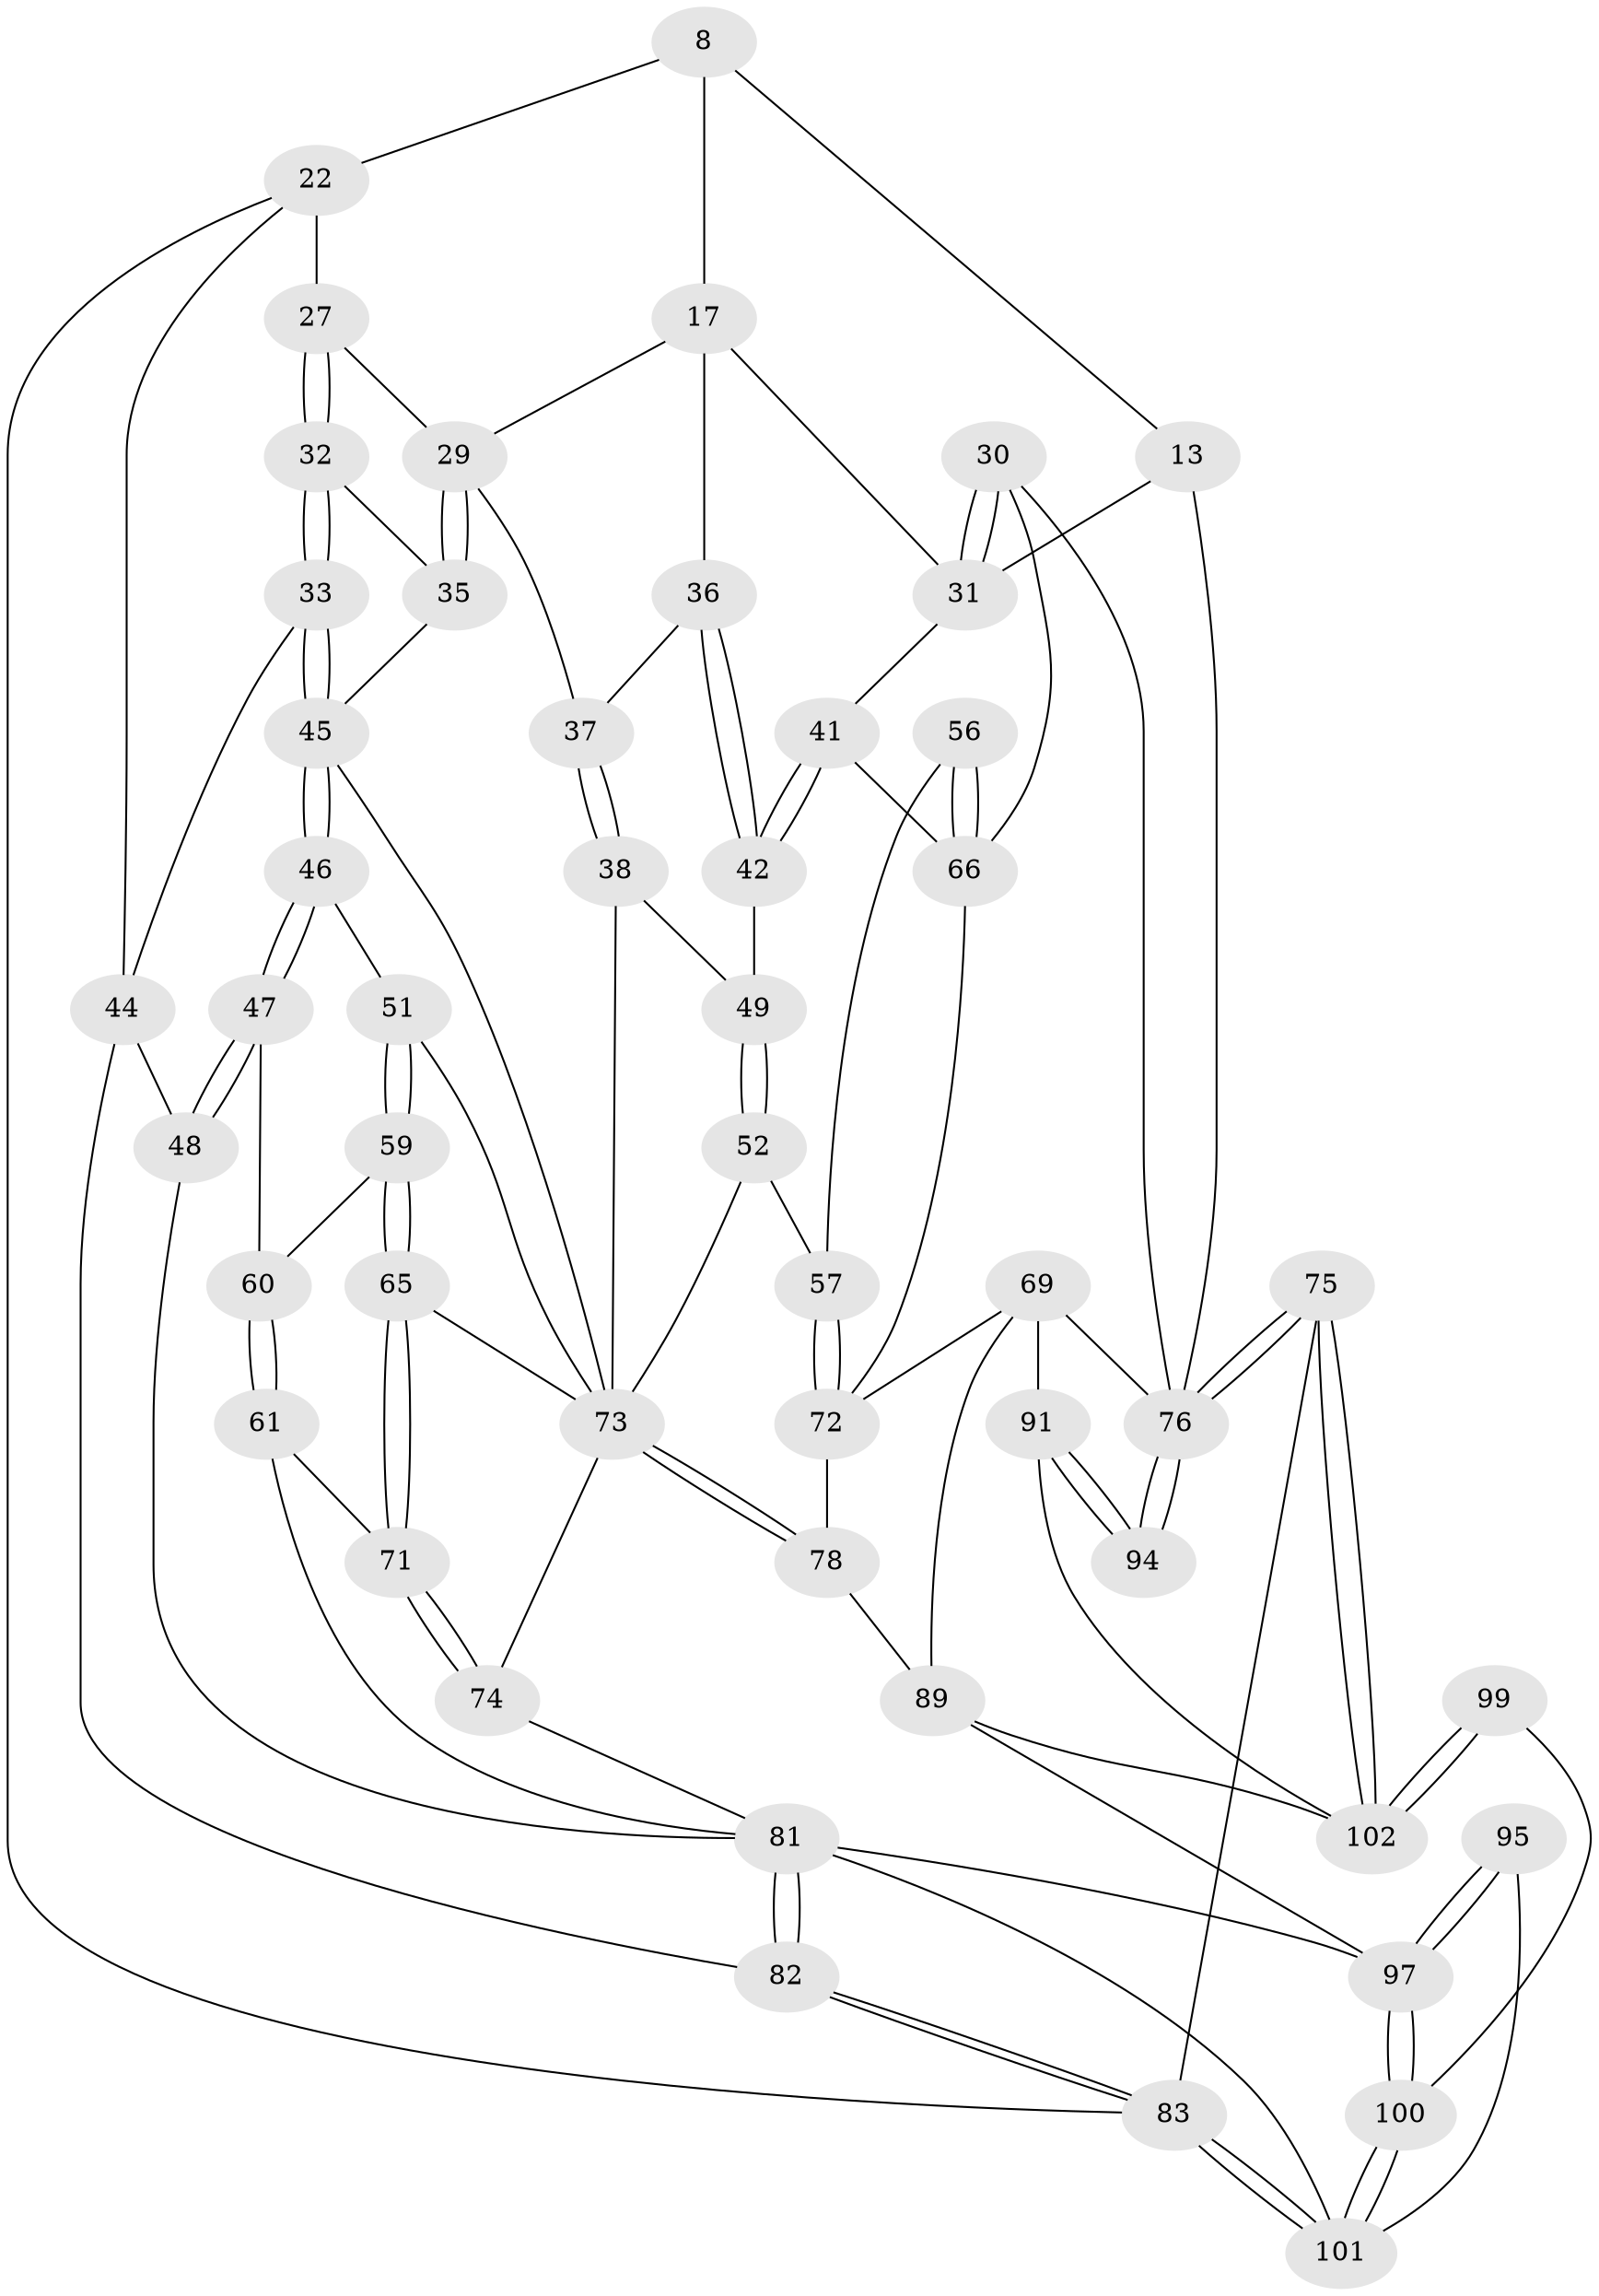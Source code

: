 // original degree distribution, {4: 0.19607843137254902, 6: 0.21568627450980393, 5: 0.5490196078431373, 3: 0.0392156862745098}
// Generated by graph-tools (version 1.1) at 2025/02/03/09/25 05:02:23]
// undirected, 51 vertices, 117 edges
graph export_dot {
graph [start="1"]
  node [color=gray90,style=filled];
  8 [pos="+0.5907566873932143+0.13064833801203476",super="+7"];
  13 [pos="+0.7971721747791616+0.210680670793902",super="+11"];
  17 [pos="+0.6170213989433597+0.19497155707899344",super="+16+15"];
  22 [pos="+0.1748646428818215+0.18303394793032524",super="+19"];
  27 [pos="+0.2075172376731812+0.24294858645879072",super="+26"];
  29 [pos="+0.3932164094510452+0.12919944132751096",super="+28"];
  30 [pos="+0.9789904205738279+0.3865395406669031"];
  31 [pos="+0.8454438246720449+0.3669629649972976",super="+14"];
  32 [pos="+0.1998719531963962+0.31106152007800664"];
  33 [pos="+0.17534489346357704+0.3230442005029783"];
  35 [pos="+0.3419453498252862+0.29049617398434835"];
  36 [pos="+0.5943566604696031+0.33203174298513094"];
  37 [pos="+0.572267535988458+0.33222841932616365"];
  38 [pos="+0.5415000854728587+0.361921713218421"];
  41 [pos="+0.7189916208475695+0.43775072539953236"];
  42 [pos="+0.6680926063340543+0.41179973001588627"];
  44 [pos="+0+0.299698646303353",super="+34"];
  45 [pos="+0.20334639078063851+0.4399262135038436",super="+40"];
  46 [pos="+0.20030383402278343+0.4575064979812704"];
  47 [pos="+0.1477053762648869+0.4878215184105754"];
  48 [pos="+0.11335109865581519+0.49158390674297336"];
  49 [pos="+0.5815586649271629+0.4907573352332767"];
  51 [pos="+0.25625718486949306+0.4915819041395282"];
  52 [pos="+0.54263889284775+0.5928801276325144"];
  56 [pos="+0.6604913345803631+0.5822288801432517"];
  57 [pos="+0.6235992028907569+0.5948672055344097"];
  59 [pos="+0.25952050830974727+0.5917876536323712"];
  60 [pos="+0.1688831225006723+0.5350423688006791"];
  61 [pos="+0.18264136893308247+0.6376590661479854"];
  65 [pos="+0.2670930387950739+0.6225733393942646"];
  66 [pos="+0.7995766213288149+0.6537042125433382",super="+58+55"];
  69 [pos="+0.8369978217580011+0.6868129524596848",super="+68"];
  71 [pos="+0.26333133693207034+0.6400696759482475"];
  72 [pos="+0.6769836241241293+0.7385332881786313",super="+70"];
  73 [pos="+0.499916976189439+0.6172357299265427",super="+54+50"];
  74 [pos="+0.2758194230327156+0.6586331181681332"];
  75 [pos="+1+1",super="+3"];
  76 [pos="+1+1",super="+67+25"];
  78 [pos="+0.4938462753084509+0.7046021733962299",super="+77"];
  81 [pos="+0+0.8271305942978734",super="+80+79+62+63"];
  82 [pos="+0+0.8839689955645977",super="+64+43"];
  83 [pos="+0+1",super="+4"];
  89 [pos="+0.572694446748492+0.9204865779923",super="+84+88+87"];
  91 [pos="+0.8503476319753129+0.9035044499185292",super="+90"];
  94 [pos="+1+1"];
  95 [pos="+0.23715717269699796+0.88865590334854"];
  97 [pos="+0.3687779934395866+1",super="+85+86"];
  99 [pos="+0.5876171339709692+1"];
  100 [pos="+0.425418452370929+1"];
  101 [pos="+0.19662631884176965+1",super="+96"];
  102 [pos="+0.695043023509014+1",super="+92+98"];
  8 -- 17 [weight=2];
  8 -- 13;
  8 -- 22;
  13 -- 31;
  13 -- 76 [weight=2];
  17 -- 36;
  17 -- 31;
  17 -- 29;
  22 -- 27 [weight=2];
  22 -- 83;
  22 -- 44;
  27 -- 32;
  27 -- 32;
  27 -- 29;
  29 -- 35;
  29 -- 35;
  29 -- 37;
  30 -- 31;
  30 -- 31;
  30 -- 66;
  30 -- 76;
  31 -- 41;
  32 -- 33;
  32 -- 33;
  32 -- 35;
  33 -- 45;
  33 -- 45;
  33 -- 44;
  35 -- 45;
  36 -- 37;
  36 -- 42;
  36 -- 42;
  37 -- 38;
  37 -- 38;
  38 -- 49;
  38 -- 73;
  41 -- 42;
  41 -- 42;
  41 -- 66;
  42 -- 49;
  44 -- 48;
  44 -- 82 [weight=2];
  45 -- 46;
  45 -- 46;
  45 -- 73;
  46 -- 47;
  46 -- 47;
  46 -- 51;
  47 -- 48;
  47 -- 48;
  47 -- 60;
  48 -- 81;
  49 -- 52;
  49 -- 52;
  51 -- 59;
  51 -- 59;
  51 -- 73;
  52 -- 57;
  52 -- 73;
  56 -- 57;
  56 -- 66 [weight=2];
  56 -- 66;
  57 -- 72;
  57 -- 72;
  59 -- 60;
  59 -- 65;
  59 -- 65;
  60 -- 61;
  60 -- 61;
  61 -- 71;
  61 -- 81;
  65 -- 71;
  65 -- 71;
  65 -- 73;
  66 -- 72;
  69 -- 89;
  69 -- 72;
  69 -- 91;
  69 -- 76;
  71 -- 74;
  71 -- 74;
  72 -- 78;
  73 -- 74;
  73 -- 78;
  73 -- 78;
  74 -- 81;
  75 -- 76 [weight=3];
  75 -- 76;
  75 -- 102;
  75 -- 102;
  75 -- 83 [weight=2];
  76 -- 94;
  76 -- 94;
  78 -- 89 [weight=2];
  81 -- 82 [weight=2];
  81 -- 82;
  81 -- 101;
  81 -- 97;
  82 -- 83 [weight=2];
  82 -- 83;
  83 -- 101;
  83 -- 101;
  89 -- 97;
  89 -- 102 [weight=2];
  91 -- 94 [weight=2];
  91 -- 94;
  91 -- 102;
  95 -- 97 [weight=2];
  95 -- 97;
  95 -- 101;
  97 -- 100;
  97 -- 100;
  99 -- 100;
  99 -- 102 [weight=2];
  99 -- 102;
  100 -- 101;
  100 -- 101;
}
